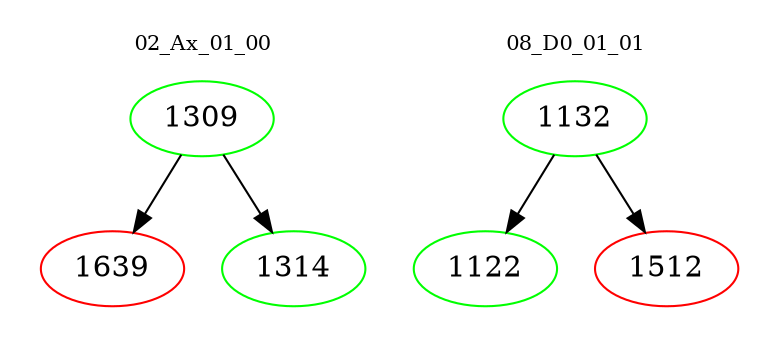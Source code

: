 digraph{
subgraph cluster_0 {
color = white
label = "02_Ax_01_00";
fontsize=10;
T0_1309 [label="1309", color="green"]
T0_1309 -> T0_1639 [color="black"]
T0_1639 [label="1639", color="red"]
T0_1309 -> T0_1314 [color="black"]
T0_1314 [label="1314", color="green"]
}
subgraph cluster_1 {
color = white
label = "08_D0_01_01";
fontsize=10;
T1_1132 [label="1132", color="green"]
T1_1132 -> T1_1122 [color="black"]
T1_1122 [label="1122", color="green"]
T1_1132 -> T1_1512 [color="black"]
T1_1512 [label="1512", color="red"]
}
}
